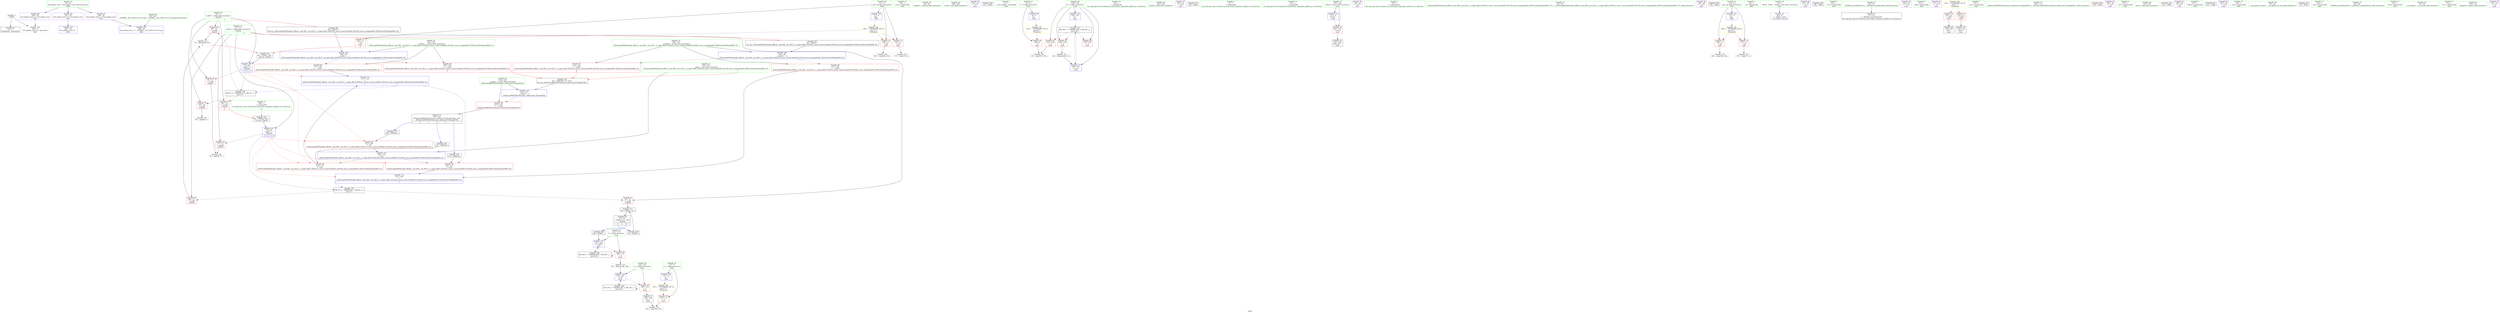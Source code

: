 digraph "SVFG" {
	label="SVFG";

	Node0x560167ac3340 [shape=record,color=grey,label="{NodeID: 0\nNullPtr}"];
	Node0x560167ac3340 -> Node0x560167ad98a0[style=solid];
	Node0x560167ac3340 -> Node0x560167ad9ae0[style=solid];
	Node0x560167ae35e0 [shape=record,color=grey,label="{NodeID: 180\n78 = cmp(76, 77, )\n}"];
	Node0x560167ada380 [shape=record,color=red,label="{NodeID: 97\n189\<--133\n\<--s\nmain\n}"];
	Node0x560167ada380 -> Node0x560167adad30[style=solid];
	Node0x560167ad7a80 [shape=record,color=green,label="{NodeID: 14\n36\<--1\n.str.8\<--dummyObj\nGlob }"];
	Node0x560167add410 [shape=record,color=yellow,style=double,label="{NodeID: 194\n22V_1 = ENCHI(MR_22V_0)\npts\{17 \}\nFun[main]}"];
	Node0x560167add410 -> Node0x560167adc140[style=dashed];
	Node0x560167ad9ff0 [shape=record,color=blue,label="{NodeID: 111\n117\<--116\n\<--\n_ZSt4swapIiENSt9enable_ifIXsr6__and_ISt6__not_ISt15__is_tuple_likeIT_EESt21is_move_constructibleIS3_ESt18is_move_assignableIS3_EEE5valueEvE4typeERS3_SC_\n|{|<s1>3}}"];
	Node0x560167ad9ff0 -> Node0x560167adce40[style=dashed];
	Node0x560167ad9ff0:s1 -> Node0x560167ae9c50[style=dashed,color=blue];
	Node0x560167ad8880 [shape=record,color=green,label="{NodeID: 28\n65\<--66\n_Z3gcdii\<--_Z3gcdii_field_insensitive\n}"];
	Node0x560167ad94d0 [shape=record,color=green,label="{NodeID: 42\n148\<--149\nscanf\<--scanf_field_insensitive\n}"];
	Node0x560167adb140 [shape=record,color=purple,label="{NodeID: 56\n138\<--20\n\<--.str.1\nmain\n}"];
	Node0x560167af8dc0 [shape=record,color=black,label="{NodeID: 236\n172 = PHI()\n}"];
	Node0x560167adbd30 [shape=record,color=red,label="{NodeID: 70\n164\<--11\n\<--pd\nmain\n}"];
	Node0x560167adbd30 -> Node0x560167ae38e0[style=solid];
	Node0x560167adc890 [shape=record,color=red,label="{NodeID: 84\n89\<--72\n\<--y.addr\n_Z3gcdii\n}"];
	Node0x560167adc890 -> Node0x560167ae2ce0[style=solid];
	Node0x560167ad6230 [shape=record,color=green,label="{NodeID: 1\n7\<--1\n__dso_handle\<--dummyObj\nGlob }"];
	Node0x560167ae3760 [shape=record,color=grey,label="{NodeID: 181\n155 = cmp(153, 154, )\n}"];
	Node0x560167ada450 [shape=record,color=red,label="{NodeID: 98\n221\<--218\n\<--__t.addr\n_ZSt4moveIRiEONSt16remove_referenceIT_E4typeEOS2_\n}"];
	Node0x560167ada450 -> Node0x560167adaed0[style=solid];
	Node0x560167ad7b80 [shape=record,color=green,label="{NodeID: 15\n39\<--1\n\<--dummyObj\nCan only get source location for instruction, argument, global var or function.}"];
	Node0x560167ada0c0 [shape=record,color=blue,label="{NodeID: 112\n121\<--120\n\<--\n_ZSt4swapIiENSt9enable_ifIXsr6__and_ISt6__not_ISt15__is_tuple_likeIT_EESt21is_move_constructibleIS3_ESt18is_move_assignableIS3_EEE5valueEvE4typeERS3_SC_\n|{<s0>3}}"];
	Node0x560167ada0c0:s0 -> Node0x560167aea150[style=dashed,color=blue];
	Node0x560167ad8980 [shape=record,color=green,label="{NodeID: 29\n70\<--71\nx.addr\<--x.addr_field_insensitive\n_Z3gcdii\n|{|<s5>3}}"];
	Node0x560167ad8980 -> Node0x560167adc3b0[style=solid];
	Node0x560167ad8980 -> Node0x560167adc480[style=solid];
	Node0x560167ad8980 -> Node0x560167adc550[style=solid];
	Node0x560167ad8980 -> Node0x560167adc620[style=solid];
	Node0x560167ad8980 -> Node0x560167ad9be0[style=solid];
	Node0x560167ad8980:s5 -> Node0x560167af98e0[style=solid,color=red];
	Node0x560167ad95d0 [shape=record,color=green,label="{NodeID: 43\n162\<--163\nprintf\<--printf_field_insensitive\n}"];
	Node0x560167adb210 [shape=record,color=purple,label="{NodeID: 57\n143\<--23\n\<--.str.2\nmain\n}"];
	Node0x560167af8e90 [shape=record,color=black,label="{NodeID: 237\n181 = PHI()\n}"];
	Node0x560167adbe00 [shape=record,color=red,label="{NodeID: 71\n174\<--11\n\<--pd\nmain\n}"];
	Node0x560167adbe00 -> Node0x560167ae32e0[style=solid];
	Node0x560167adc960 [shape=record,color=red,label="{NodeID: 85\n108\<--100\n\<--__a.addr\n_ZSt4swapIiENSt9enable_ifIXsr6__and_ISt6__not_ISt15__is_tuple_likeIT_EESt21is_move_constructibleIS3_ESt18is_move_assignableIS3_EEE5valueEvE4typeERS3_SC_\n|{<s0>5}}"];
	Node0x560167adc960:s0 -> Node0x560167af9690[style=solid,color=red];
	Node0x560167ad48d0 [shape=record,color=green,label="{NodeID: 2\n9\<--1\n\<--dummyObj\nCan only get source location for instruction, argument, global var or function.}"];
	Node0x560167ae38e0 [shape=record,color=grey,label="{NodeID: 182\n165 = cmp(164, 166, )\n}"];
	Node0x560167ada520 [shape=record,color=blue,label="{NodeID: 99\n8\<--9\nT\<--\nGlob }"];
	Node0x560167ada520 -> Node0x5601679c9010[style=dashed];
	Node0x560167ad7c80 [shape=record,color=green,label="{NodeID: 16\n151\<--1\n\<--dummyObj\nCan only get source location for instruction, argument, global var or function.}"];
	Node0x560167ada190 [shape=record,color=blue,label="{NodeID: 113\n127\<--9\nretval\<--\nmain\n}"];
	Node0x560167ada190 -> Node0x560167adcf10[style=dashed];
	Node0x560167ad8a50 [shape=record,color=green,label="{NodeID: 30\n72\<--73\ny.addr\<--y.addr_field_insensitive\n_Z3gcdii\n|{|<s4>3}}"];
	Node0x560167ad8a50 -> Node0x560167adc6f0[style=solid];
	Node0x560167ad8a50 -> Node0x560167adc7c0[style=solid];
	Node0x560167ad8a50 -> Node0x560167adc890[style=solid];
	Node0x560167ad8a50 -> Node0x560167ad9cb0[style=solid];
	Node0x560167ad8a50:s4 -> Node0x560167af99f0[style=solid,color=red];
	Node0x560167ad96d0 [shape=record,color=green,label="{NodeID: 44\n218\<--219\n__t.addr\<--__t.addr_field_insensitive\n_ZSt4moveIRiEONSt16remove_referenceIT_E4typeEOS2_\n}"];
	Node0x560167ad96d0 -> Node0x560167ada450[style=solid];
	Node0x560167ad96d0 -> Node0x560167adf5b0[style=solid];
	Node0x560167adb2e0 [shape=record,color=purple,label="{NodeID: 58\n144\<--25\n\<--.str.3\nmain\n}"];
	Node0x560167af8f60 [shape=record,color=black,label="{NodeID: 238\n184 = PHI(67, )\n}"];
	Node0x560167af8f60 -> Node0x560167adf340[style=solid];
	Node0x560167adbed0 [shape=record,color=red,label="{NodeID: 72\n183\<--11\n\<--pd\nmain\n|{<s0>15}}"];
	Node0x560167adbed0:s0 -> Node0x560167af92a0[style=solid,color=red];
	Node0x560167adca30 [shape=record,color=red,label="{NodeID: 86\n117\<--100\n\<--__a.addr\n_ZSt4swapIiENSt9enable_ifIXsr6__and_ISt6__not_ISt15__is_tuple_likeIT_EESt21is_move_constructibleIS3_ESt18is_move_assignableIS3_EEE5valueEvE4typeERS3_SC_\n}"];
	Node0x560167adca30 -> Node0x560167ad9ff0[style=solid];
	Node0x560167ad3b00 [shape=record,color=green,label="{NodeID: 3\n16\<--1\n\<--dummyObj\nCan only get source location for instruction, argument, global var or function.}"];
	Node0x560167ae8d50 [shape=record,color=black,label="{NodeID: 183\nMR_26V_3 = PHI(MR_26V_4, MR_26V_2, )\npts\{130 \}\n}"];
	Node0x560167ae8d50 -> Node0x560167adcfe0[style=dashed];
	Node0x560167ae8d50 -> Node0x560167add0b0[style=dashed];
	Node0x560167ae8d50 -> Node0x560167add180[style=dashed];
	Node0x560167ae8d50 -> Node0x560167adf4e0[style=dashed];
	Node0x560167ada620 [shape=record,color=blue,label="{NodeID: 100\n11\<--9\npd\<--\nGlob }"];
	Node0x560167ada620 -> Node0x560167add250[style=dashed];
	Node0x560167ad7d80 [shape=record,color=green,label="{NodeID: 17\n166\<--1\n\<--dummyObj\nCan only get source location for instruction, argument, global var or function.|{<s0>15}}"];
	Node0x560167ad7d80:s0 -> Node0x560167af9510[style=solid,color=red];
	Node0x560167adf270 [shape=record,color=blue,label="{NodeID: 114\n129\<--151\nit\<--\nmain\n}"];
	Node0x560167adf270 -> Node0x560167ae8d50[style=dashed];
	Node0x560167ad8b20 [shape=record,color=green,label="{NodeID: 31\n81\<--82\n_ZSt4swapIiENSt9enable_ifIXsr6__and_ISt6__not_ISt15__is_tuple_likeIT_EESt21is_move_constructibleIS3_ESt18is_move_assignableIS3_EEE5valueEvE4typeERS3_SC_\<--_ZSt4swapIiENSt9enable_ifIXsr6__and_ISt6__not_ISt15__is_tuple_likeIT_EESt21is_move_constructibleIS3_ESt18is_move_assignableIS3_EEE5valueEvE4typeERS3_SC__field_insensitive\n}"];
	Node0x560167ad97a0 [shape=record,color=green,label="{NodeID: 45\n40\<--223\n_GLOBAL__sub_I_ll931110_0_0.cpp\<--_GLOBAL__sub_I_ll931110_0_0.cpp_field_insensitive\n}"];
	Node0x560167ad97a0 -> Node0x560167adaa20[style=solid];
	Node0x560167adb3b0 [shape=record,color=purple,label="{NodeID: 59\n146\<--28\n\<--.str.4\nmain\n}"];
	Node0x560167af9100 [shape=record,color=black,label="{NodeID: 239\n195 = PHI()\n}"];
	Node0x560167adbfa0 [shape=record,color=red,label="{NodeID: 73\n168\<--13\n\<--pg\nmain\n}"];
	Node0x560167adbfa0 -> Node0x560167ae2fe0[style=solid];
	Node0x560167adcb00 [shape=record,color=red,label="{NodeID: 87\n114\<--102\n\<--__b.addr\n_ZSt4swapIiENSt9enable_ifIXsr6__and_ISt6__not_ISt15__is_tuple_likeIT_EESt21is_move_constructibleIS3_ESt18is_move_assignableIS3_EEE5valueEvE4typeERS3_SC_\n|{<s0>6}}"];
	Node0x560167adcb00:s0 -> Node0x560167af9690[style=solid,color=red];
	Node0x560167ad3b90 [shape=record,color=green,label="{NodeID: 4\n18\<--1\n.str\<--dummyObj\nGlob }"];
	Node0x560167ae9250 [shape=record,color=black,label="{NodeID: 184\nMR_28V_2 = PHI(MR_28V_3, MR_28V_1, )\npts\{132 \}\n}"];
	Node0x560167ae9250 -> Node0x560167adf340[style=dashed];
	Node0x560167ae9250 -> Node0x560167ae9250[style=dashed];
	Node0x560167ada720 [shape=record,color=blue,label="{NodeID: 101\n13\<--9\npg\<--\nGlob }"];
	Node0x560167ada720 -> Node0x560167add330[style=dashed];
	Node0x560167ad7e80 [shape=record,color=green,label="{NodeID: 18\n4\<--6\n_ZStL8__ioinit\<--_ZStL8__ioinit_field_insensitive\nGlob }"];
	Node0x560167ad7e80 -> Node0x560167adafa0[style=solid];
	Node0x560167adf340 [shape=record,color=blue,label="{NodeID: 115\n131\<--184\nf\<--call14\nmain\n}"];
	Node0x560167adf340 -> Node0x560167ada2b0[style=dashed];
	Node0x560167adf340 -> Node0x560167ae9250[style=dashed];
	Node0x560167ad8c20 [shape=record,color=green,label="{NodeID: 32\n100\<--101\n__a.addr\<--__a.addr_field_insensitive\n_ZSt4swapIiENSt9enable_ifIXsr6__and_ISt6__not_ISt15__is_tuple_likeIT_EESt21is_move_constructibleIS3_ESt18is_move_assignableIS3_EEE5valueEvE4typeERS3_SC_\n}"];
	Node0x560167ad8c20 -> Node0x560167adc960[style=solid];
	Node0x560167ad8c20 -> Node0x560167adca30[style=solid];
	Node0x560167ad8c20 -> Node0x560167ad9d80[style=solid];
	Node0x560167ad98a0 [shape=record,color=black,label="{NodeID: 46\n2\<--3\ndummyVal\<--dummyVal\n}"];
	Node0x560167adb480 [shape=record,color=purple,label="{NodeID: 60\n157\<--30\n\<--.str.5\nmain\n}"];
	Node0x560167af91d0 [shape=record,color=black,label="{NodeID: 240\n198 = PHI()\n}"];
	Node0x560167adc070 [shape=record,color=red,label="{NodeID: 74\n177\<--13\n\<--pg\nmain\n}"];
	Node0x560167adc070 -> Node0x560167ae3160[style=solid];
	Node0x560167ae2440 [shape=record,color=black,label="{NodeID: 171\n95 = PHI(87, 93, )\n}"];
	Node0x560167ae2440 -> Node0x560167adaac0[style=solid];
	Node0x560167adcbd0 [shape=record,color=red,label="{NodeID: 88\n121\<--102\n\<--__b.addr\n_ZSt4swapIiENSt9enable_ifIXsr6__and_ISt6__not_ISt15__is_tuple_likeIT_EESt21is_move_constructibleIS3_ESt18is_move_assignableIS3_EEE5valueEvE4typeERS3_SC_\n}"];
	Node0x560167adcbd0 -> Node0x560167ada0c0[style=solid];
	Node0x560167ad3c20 [shape=record,color=green,label="{NodeID: 5\n20\<--1\n.str.1\<--dummyObj\nGlob }"];
	Node0x560167ae9750 [shape=record,color=black,label="{NodeID: 185\nMR_30V_2 = PHI(MR_30V_3, MR_30V_1, )\npts\{134 \}\n}"];
	Node0x560167ae9750 -> Node0x560167adf410[style=dashed];
	Node0x560167ae9750 -> Node0x560167ae9750[style=dashed];
	Node0x560167ada820 [shape=record,color=blue,label="{NodeID: 102\n15\<--16\nn\<--\nGlob }"];
	Node0x560167ada820 -> Node0x560167add410[style=dashed];
	Node0x560167ad7f80 [shape=record,color=green,label="{NodeID: 19\n8\<--10\nT\<--T_field_insensitive\nGlob }"];
	Node0x560167ad7f80 -> Node0x560167adbc60[style=solid];
	Node0x560167ad7f80 -> Node0x560167ada520[style=solid];
	Node0x560167adf410 [shape=record,color=blue,label="{NodeID: 116\n133\<--187\ns\<--div\nmain\n}"];
	Node0x560167adf410 -> Node0x560167ada380[style=dashed];
	Node0x560167adf410 -> Node0x560167ae9750[style=dashed];
	Node0x560167ad8cf0 [shape=record,color=green,label="{NodeID: 33\n102\<--103\n__b.addr\<--__b.addr_field_insensitive\n_ZSt4swapIiENSt9enable_ifIXsr6__and_ISt6__not_ISt15__is_tuple_likeIT_EESt21is_move_constructibleIS3_ESt18is_move_assignableIS3_EEE5valueEvE4typeERS3_SC_\n}"];
	Node0x560167ad8cf0 -> Node0x560167adcb00[style=solid];
	Node0x560167ad8cf0 -> Node0x560167adcbd0[style=solid];
	Node0x560167ad8cf0 -> Node0x560167ad9e50[style=solid];
	Node0x560167ad99a0 [shape=record,color=black,label="{NodeID: 47\n51\<--52\n\<--_ZNSt8ios_base4InitD1Ev\nCan only get source location for instruction, argument, global var or function.}"];
	Node0x560167adb550 [shape=record,color=purple,label="{NodeID: 61\n160\<--32\n\<--.str.6\nmain\n}"];
	Node0x560167af92a0 [shape=record,color=black,label="{NodeID: 241\n68 = PHI(91, 183, )\n0th arg _Z3gcdii }"];
	Node0x560167af92a0 -> Node0x560167ad9be0[style=solid];
	Node0x560167adc140 [shape=record,color=red,label="{NodeID: 75\n191\<--15\n\<--n\nmain\n}"];
	Node0x560167adc140 -> Node0x560167ae2e60[style=solid];
	Node0x560167ae29e0 [shape=record,color=grey,label="{NodeID: 172\n187 = Binary(166, 186, )\n}"];
	Node0x560167ae29e0 -> Node0x560167adf410[style=solid];
	Node0x560167adcca0 [shape=record,color=red,label="{NodeID: 89\n112\<--109\n\<--call\n_ZSt4swapIiENSt9enable_ifIXsr6__and_ISt6__not_ISt15__is_tuple_likeIT_EESt21is_move_constructibleIS3_ESt18is_move_assignableIS3_EEE5valueEvE4typeERS3_SC_\n}"];
	Node0x560167adcca0 -> Node0x560167ad9f20[style=solid];
	Node0x560167ad75c0 [shape=record,color=green,label="{NodeID: 6\n22\<--1\nstdin\<--dummyObj\nGlob }"];
	Node0x560167ae9c50 [shape=record,color=black,label="{NodeID: 186\nMR_2V_4 = PHI(MR_2V_3, MR_2V_2, )\npts\{71 \}\n}"];
	Node0x560167ae9c50 -> Node0x560167adc480[style=dashed];
	Node0x560167ae9c50 -> Node0x560167adc550[style=dashed];
	Node0x560167ae9c50 -> Node0x560167adc620[style=dashed];
	Node0x560167ada920 [shape=record,color=blue,label="{NodeID: 103\n227\<--39\nllvm.global_ctors_0\<--\nGlob }"];
	Node0x560167ad8080 [shape=record,color=green,label="{NodeID: 20\n11\<--12\npd\<--pd_field_insensitive\nGlob }"];
	Node0x560167ad8080 -> Node0x560167adbd30[style=solid];
	Node0x560167ad8080 -> Node0x560167adbe00[style=solid];
	Node0x560167ad8080 -> Node0x560167adbed0[style=solid];
	Node0x560167ad8080 -> Node0x560167ada620[style=solid];
	Node0x560167adf4e0 [shape=record,color=blue,label="{NodeID: 117\n129\<--201\nit\<--inc\nmain\n}"];
	Node0x560167adf4e0 -> Node0x560167ae8d50[style=dashed];
	Node0x560167ad8dc0 [shape=record,color=green,label="{NodeID: 34\n104\<--105\n__tmp\<--__tmp_field_insensitive\n_ZSt4swapIiENSt9enable_ifIXsr6__and_ISt6__not_ISt15__is_tuple_likeIT_EESt21is_move_constructibleIS3_ESt18is_move_assignableIS3_EEE5valueEvE4typeERS3_SC_\n|{|<s1>7}}"];
	Node0x560167ad8dc0 -> Node0x560167ad9f20[style=solid];
	Node0x560167ad8dc0:s1 -> Node0x560167af9690[style=solid,color=red];
	Node0x560167adaac0 [shape=record,color=black,label="{NodeID: 48\n67\<--95\n_Z3gcdii_ret\<--cond\n_Z3gcdii\n|{<s0>4|<s1>15}}"];
	Node0x560167adaac0:s0 -> Node0x560167af6ac0[style=solid,color=blue];
	Node0x560167adaac0:s1 -> Node0x560167af8f60[style=solid,color=blue];
	Node0x560167af6ac0 [shape=record,color=black,label="{NodeID: 228\n93 = PHI(67, )\n}"];
	Node0x560167af6ac0 -> Node0x560167ae2440[style=solid];
	Node0x560167adb620 [shape=record,color=purple,label="{NodeID: 62\n171\<--34\n\<--.str.7\nmain\n}"];
	Node0x560167af9510 [shape=record,color=black,label="{NodeID: 242\n69 = PHI(92, 166, )\n1st arg _Z3gcdii }"];
	Node0x560167af9510 -> Node0x560167ad9cb0[style=solid];
	Node0x560167adc210 [shape=record,color=red,label="{NodeID: 76\n136\<--22\n\<--stdin\nmain\n}"];
	Node0x560167adc210 -> Node0x560167adab90[style=solid];
	Node0x560167ae2b60 [shape=record,color=grey,label="{NodeID: 173\n201 = Binary(200, 151, )\n}"];
	Node0x560167ae2b60 -> Node0x560167adf4e0[style=solid];
	Node0x560167adcd70 [shape=record,color=red,label="{NodeID: 90\n116\<--115\n\<--call1\n_ZSt4swapIiENSt9enable_ifIXsr6__and_ISt6__not_ISt15__is_tuple_likeIT_EESt21is_move_constructibleIS3_ESt18is_move_assignableIS3_EEE5valueEvE4typeERS3_SC_\n}"];
	Node0x560167adcd70 -> Node0x560167ad9ff0[style=solid];
	Node0x560167ad7650 [shape=record,color=green,label="{NodeID: 7\n23\<--1\n.str.2\<--dummyObj\nGlob }"];
	Node0x560167aea150 [shape=record,color=black,label="{NodeID: 187\nMR_4V_4 = PHI(MR_4V_3, MR_4V_2, )\npts\{73 \}\n}"];
	Node0x560167aea150 -> Node0x560167adc7c0[style=dashed];
	Node0x560167aea150 -> Node0x560167adc890[style=dashed];
	Node0x560167adaa20 [shape=record,color=blue,label="{NodeID: 104\n228\<--40\nllvm.global_ctors_1\<--_GLOBAL__sub_I_ll931110_0_0.cpp\nGlob }"];
	Node0x560167ad8180 [shape=record,color=green,label="{NodeID: 21\n13\<--14\npg\<--pg_field_insensitive\nGlob }"];
	Node0x560167ad8180 -> Node0x560167adbfa0[style=solid];
	Node0x560167ad8180 -> Node0x560167adc070[style=solid];
	Node0x560167ad8180 -> Node0x560167ada720[style=solid];
	Node0x560167adf5b0 [shape=record,color=blue,label="{NodeID: 118\n218\<--217\n__t.addr\<--__t\n_ZSt4moveIRiEONSt16remove_referenceIT_E4typeEOS2_\n}"];
	Node0x560167adf5b0 -> Node0x560167ada450[style=dashed];
	Node0x560167ad8e90 [shape=record,color=green,label="{NodeID: 35\n110\<--111\n_ZSt4moveIRiEONSt16remove_referenceIT_E4typeEOS2_\<--_ZSt4moveIRiEONSt16remove_referenceIT_E4typeEOS2__field_insensitive\n}"];
	Node0x560167adab90 [shape=record,color=black,label="{NodeID: 49\n139\<--136\ncall\<--\nmain\n}"];
	Node0x560167af6b90 [shape=record,color=black,label="{NodeID: 229\n158 = PHI()\n}"];
	Node0x560167adb6f0 [shape=record,color=purple,label="{NodeID: 63\n180\<--34\n\<--.str.7\nmain\n}"];
	Node0x560167af9690 [shape=record,color=black,label="{NodeID: 243\n217 = PHI(108, 114, 104, )\n0th arg _ZSt4moveIRiEONSt16remove_referenceIT_E4typeEOS2_ }"];
	Node0x560167af9690 -> Node0x560167adf5b0[style=solid];
	Node0x560167adc2e0 [shape=record,color=red,label="{NodeID: 77\n142\<--27\n\<--stdout\nmain\n}"];
	Node0x560167adc2e0 -> Node0x560167adac60[style=solid];
	Node0x560167ae2ce0 [shape=record,color=grey,label="{NodeID: 174\n91 = Binary(89, 90, )\n|{<s0>4}}"];
	Node0x560167ae2ce0:s0 -> Node0x560167af92a0[style=solid,color=red];
	Node0x560167adce40 [shape=record,color=red,label="{NodeID: 91\n120\<--119\n\<--call2\n_ZSt4swapIiENSt9enable_ifIXsr6__and_ISt6__not_ISt15__is_tuple_likeIT_EESt21is_move_constructibleIS3_ESt18is_move_assignableIS3_EEE5valueEvE4typeERS3_SC_\n}"];
	Node0x560167adce40 -> Node0x560167ada0c0[style=solid];
	Node0x560167ad76e0 [shape=record,color=green,label="{NodeID: 8\n25\<--1\n.str.3\<--dummyObj\nGlob }"];
	Node0x560167ad9ae0 [shape=record,color=blue, style = dotted,label="{NodeID: 105\n229\<--3\nllvm.global_ctors_2\<--dummyVal\nGlob }"];
	Node0x560167ad8280 [shape=record,color=green,label="{NodeID: 22\n15\<--17\nn\<--n_field_insensitive\nGlob }"];
	Node0x560167ad8280 -> Node0x560167adc140[style=solid];
	Node0x560167ad8280 -> Node0x560167ada820[style=solid];
	Node0x560167ad8f90 [shape=record,color=green,label="{NodeID: 36\n124\<--125\nmain\<--main_field_insensitive\n}"];
	Node0x560167adac60 [shape=record,color=black,label="{NodeID: 50\n145\<--142\ncall1\<--\nmain\n}"];
	Node0x560167af6690 [shape=record,color=black,label="{NodeID: 230\n147 = PHI()\n}"];
	Node0x560167adb7c0 [shape=record,color=purple,label="{NodeID: 64\n194\<--34\n\<--.str.7\nmain\n}"];
	Node0x560167af98e0 [shape=record,color=black,label="{NodeID: 244\n98 = PHI(70, )\n0th arg _ZSt4swapIiENSt9enable_ifIXsr6__and_ISt6__not_ISt15__is_tuple_likeIT_EESt21is_move_constructibleIS3_ESt18is_move_assignableIS3_EEE5valueEvE4typeERS3_SC_ }"];
	Node0x560167af98e0 -> Node0x560167ad9d80[style=solid];
	Node0x560167adc3b0 [shape=record,color=red,label="{NodeID: 78\n76\<--70\n\<--x.addr\n_Z3gcdii\n}"];
	Node0x560167adc3b0 -> Node0x560167ae35e0[style=solid];
	Node0x560167ae2e60 [shape=record,color=grey,label="{NodeID: 175\n192 = cmp(190, 191, )\n}"];
	Node0x560167adcf10 [shape=record,color=red,label="{NodeID: 92\n204\<--127\n\<--retval\nmain\n}"];
	Node0x560167adcf10 -> Node0x560167adae00[style=solid];
	Node0x560167ad7770 [shape=record,color=green,label="{NodeID: 9\n27\<--1\nstdout\<--dummyObj\nGlob }"];
	Node0x560167ad9be0 [shape=record,color=blue,label="{NodeID: 106\n70\<--68\nx.addr\<--x\n_Z3gcdii\n|{|<s2>3|<s3>3|<s4>3}}"];
	Node0x560167ad9be0 -> Node0x560167adc3b0[style=dashed];
	Node0x560167ad9be0 -> Node0x560167ae9c50[style=dashed];
	Node0x560167ad9be0:s2 -> Node0x560167adcca0[style=dashed,color=red];
	Node0x560167ad9be0:s3 -> Node0x560167adcd70[style=dashed,color=red];
	Node0x560167ad9be0:s4 -> Node0x560167ad9ff0[style=dashed,color=red];
	Node0x560167ad8380 [shape=record,color=green,label="{NodeID: 23\n38\<--42\nllvm.global_ctors\<--llvm.global_ctors_field_insensitive\nGlob }"];
	Node0x560167ad8380 -> Node0x560167adb960[style=solid];
	Node0x560167ad8380 -> Node0x560167adba60[style=solid];
	Node0x560167ad8380 -> Node0x560167adbb60[style=solid];
	Node0x560167ad9090 [shape=record,color=green,label="{NodeID: 37\n127\<--128\nretval\<--retval_field_insensitive\nmain\n}"];
	Node0x560167ad9090 -> Node0x560167adcf10[style=solid];
	Node0x560167ad9090 -> Node0x560167ada190[style=solid];
	Node0x560167adad30 [shape=record,color=black,label="{NodeID: 51\n190\<--189\nconv\<--\nmain\n}"];
	Node0x560167adad30 -> Node0x560167ae2e60[style=solid];
	Node0x560167af87e0 [shape=record,color=black,label="{NodeID: 231\n161 = PHI()\n}"];
	Node0x560167adb890 [shape=record,color=purple,label="{NodeID: 65\n197\<--36\n\<--.str.8\nmain\n}"];
	Node0x560167af99f0 [shape=record,color=black,label="{NodeID: 245\n99 = PHI(72, )\n1st arg _ZSt4swapIiENSt9enable_ifIXsr6__and_ISt6__not_ISt15__is_tuple_likeIT_EESt21is_move_constructibleIS3_ESt18is_move_assignableIS3_EEE5valueEvE4typeERS3_SC_ }"];
	Node0x560167af99f0 -> Node0x560167ad9e50[style=solid];
	Node0x560167adc480 [shape=record,color=red,label="{NodeID: 79\n84\<--70\n\<--x.addr\n_Z3gcdii\n}"];
	Node0x560167adc480 -> Node0x560167ae3460[style=solid];
	Node0x560167ae2fe0 [shape=record,color=grey,label="{NodeID: 176\n169 = cmp(168, 166, )\n}"];
	Node0x560167adcfe0 [shape=record,color=red,label="{NodeID: 93\n153\<--129\n\<--it\nmain\n}"];
	Node0x560167adcfe0 -> Node0x560167ae3760[style=solid];
	Node0x560167ad7800 [shape=record,color=green,label="{NodeID: 10\n28\<--1\n.str.4\<--dummyObj\nGlob }"];
	Node0x56016793b880 [shape=record,color=yellow,style=double,label="{NodeID: 190\n14V_1 = ENCHI(MR_14V_0)\npts\{1 \}\nFun[main]}"];
	Node0x56016793b880 -> Node0x560167adc210[style=dashed];
	Node0x56016793b880 -> Node0x560167adc2e0[style=dashed];
	Node0x560167ad9cb0 [shape=record,color=blue,label="{NodeID: 107\n72\<--69\ny.addr\<--y\n_Z3gcdii\n|{|<s2>3|<s3>3|<s4>3|<s5>3}}"];
	Node0x560167ad9cb0 -> Node0x560167adc6f0[style=dashed];
	Node0x560167ad9cb0 -> Node0x560167aea150[style=dashed];
	Node0x560167ad9cb0:s2 -> Node0x560167adcca0[style=dashed,color=red];
	Node0x560167ad9cb0:s3 -> Node0x560167adcd70[style=dashed,color=red];
	Node0x560167ad9cb0:s4 -> Node0x560167adce40[style=dashed,color=red];
	Node0x560167ad9cb0:s5 -> Node0x560167ada0c0[style=dashed,color=red];
	Node0x560167ad8480 [shape=record,color=green,label="{NodeID: 24\n43\<--44\n__cxx_global_var_init\<--__cxx_global_var_init_field_insensitive\n}"];
	Node0x560167ad9160 [shape=record,color=green,label="{NodeID: 38\n129\<--130\nit\<--it_field_insensitive\nmain\n}"];
	Node0x560167ad9160 -> Node0x560167adcfe0[style=solid];
	Node0x560167ad9160 -> Node0x560167add0b0[style=solid];
	Node0x560167ad9160 -> Node0x560167add180[style=solid];
	Node0x560167ad9160 -> Node0x560167adf270[style=solid];
	Node0x560167ad9160 -> Node0x560167adf4e0[style=solid];
	Node0x560167adae00 [shape=record,color=black,label="{NodeID: 52\n126\<--204\nmain_ret\<--\nmain\n}"];
	Node0x560167af88b0 [shape=record,color=black,label="{NodeID: 232\n50 = PHI()\n}"];
	Node0x560167adb960 [shape=record,color=purple,label="{NodeID: 66\n227\<--38\nllvm.global_ctors_0\<--llvm.global_ctors\nGlob }"];
	Node0x560167adb960 -> Node0x560167ada920[style=solid];
	Node0x560167adc550 [shape=record,color=red,label="{NodeID: 80\n90\<--70\n\<--x.addr\n_Z3gcdii\n}"];
	Node0x560167adc550 -> Node0x560167ae2ce0[style=solid];
	Node0x560167ae3160 [shape=record,color=grey,label="{NodeID: 177\n178 = cmp(177, 9, )\n}"];
	Node0x560167add0b0 [shape=record,color=red,label="{NodeID: 94\n159\<--129\n\<--it\nmain\n}"];
	Node0x560167ad7890 [shape=record,color=green,label="{NodeID: 11\n30\<--1\n.str.5\<--dummyObj\nGlob }"];
	Node0x5601679c9010 [shape=record,color=yellow,style=double,label="{NodeID: 191\n16V_1 = ENCHI(MR_16V_0)\npts\{10 \}\nFun[main]}"];
	Node0x5601679c9010 -> Node0x560167adbc60[style=dashed];
	Node0x560167ad9d80 [shape=record,color=blue,label="{NodeID: 108\n100\<--98\n__a.addr\<--__a\n_ZSt4swapIiENSt9enable_ifIXsr6__and_ISt6__not_ISt15__is_tuple_likeIT_EESt21is_move_constructibleIS3_ESt18is_move_assignableIS3_EEE5valueEvE4typeERS3_SC_\n}"];
	Node0x560167ad9d80 -> Node0x560167adc960[style=dashed];
	Node0x560167ad9d80 -> Node0x560167adca30[style=dashed];
	Node0x560167ad8580 [shape=record,color=green,label="{NodeID: 25\n47\<--48\n_ZNSt8ios_base4InitC1Ev\<--_ZNSt8ios_base4InitC1Ev_field_insensitive\n}"];
	Node0x560167ad9230 [shape=record,color=green,label="{NodeID: 39\n131\<--132\nf\<--f_field_insensitive\nmain\n}"];
	Node0x560167ad9230 -> Node0x560167ada2b0[style=solid];
	Node0x560167ad9230 -> Node0x560167adf340[style=solid];
	Node0x560167adaed0 [shape=record,color=black,label="{NodeID: 53\n216\<--221\n_ZSt4moveIRiEONSt16remove_referenceIT_E4typeEOS2__ret\<--\n_ZSt4moveIRiEONSt16remove_referenceIT_E4typeEOS2_\n|{<s0>5|<s1>6|<s2>7}}"];
	Node0x560167adaed0:s0 -> Node0x560167af8980[style=solid,color=blue];
	Node0x560167adaed0:s1 -> Node0x560167af8b40[style=solid,color=blue];
	Node0x560167adaed0:s2 -> Node0x560167af8c80[style=solid,color=blue];
	Node0x560167af8980 [shape=record,color=black,label="{NodeID: 233\n109 = PHI(216, )\n}"];
	Node0x560167af8980 -> Node0x560167adcca0[style=solid];
	Node0x560167adba60 [shape=record,color=purple,label="{NodeID: 67\n228\<--38\nllvm.global_ctors_1\<--llvm.global_ctors\nGlob }"];
	Node0x560167adba60 -> Node0x560167adaa20[style=solid];
	Node0x560167adc620 [shape=record,color=red,label="{NodeID: 81\n92\<--70\n\<--x.addr\n_Z3gcdii\n|{<s0>4}}"];
	Node0x560167adc620:s0 -> Node0x560167af9510[style=solid,color=red];
	Node0x560167ae32e0 [shape=record,color=grey,label="{NodeID: 178\n175 = cmp(174, 9, )\n}"];
	Node0x560167add180 [shape=record,color=red,label="{NodeID: 95\n200\<--129\n\<--it\nmain\n}"];
	Node0x560167add180 -> Node0x560167ae2b60[style=solid];
	Node0x560167ad7920 [shape=record,color=green,label="{NodeID: 12\n32\<--1\n.str.6\<--dummyObj\nGlob }"];
	Node0x560167add250 [shape=record,color=yellow,style=double,label="{NodeID: 192\n18V_1 = ENCHI(MR_18V_0)\npts\{12 \}\nFun[main]}"];
	Node0x560167add250 -> Node0x560167adbd30[style=dashed];
	Node0x560167add250 -> Node0x560167adbe00[style=dashed];
	Node0x560167add250 -> Node0x560167adbed0[style=dashed];
	Node0x560167ad9e50 [shape=record,color=blue,label="{NodeID: 109\n102\<--99\n__b.addr\<--__b\n_ZSt4swapIiENSt9enable_ifIXsr6__and_ISt6__not_ISt15__is_tuple_likeIT_EESt21is_move_constructibleIS3_ESt18is_move_assignableIS3_EEE5valueEvE4typeERS3_SC_\n}"];
	Node0x560167ad9e50 -> Node0x560167adcb00[style=dashed];
	Node0x560167ad9e50 -> Node0x560167adcbd0[style=dashed];
	Node0x560167ad8680 [shape=record,color=green,label="{NodeID: 26\n53\<--54\n__cxa_atexit\<--__cxa_atexit_field_insensitive\n}"];
	Node0x560167ad9300 [shape=record,color=green,label="{NodeID: 40\n133\<--134\ns\<--s_field_insensitive\nmain\n}"];
	Node0x560167ad9300 -> Node0x560167ada380[style=solid];
	Node0x560167ad9300 -> Node0x560167adf410[style=solid];
	Node0x560167adafa0 [shape=record,color=purple,label="{NodeID: 54\n49\<--4\n\<--_ZStL8__ioinit\n__cxx_global_var_init\n}"];
	Node0x560167af8b40 [shape=record,color=black,label="{NodeID: 234\n115 = PHI(216, )\n}"];
	Node0x560167af8b40 -> Node0x560167adcd70[style=solid];
	Node0x560167adbb60 [shape=record,color=purple,label="{NodeID: 68\n229\<--38\nllvm.global_ctors_2\<--llvm.global_ctors\nGlob }"];
	Node0x560167adbb60 -> Node0x560167ad9ae0[style=solid];
	Node0x560167adc6f0 [shape=record,color=red,label="{NodeID: 82\n77\<--72\n\<--y.addr\n_Z3gcdii\n}"];
	Node0x560167adc6f0 -> Node0x560167ae35e0[style=solid];
	Node0x560167ae3460 [shape=record,color=grey,label="{NodeID: 179\n85 = cmp(84, 9, )\n}"];
	Node0x560167ada2b0 [shape=record,color=red,label="{NodeID: 96\n186\<--131\n\<--f\nmain\n}"];
	Node0x560167ada2b0 -> Node0x560167ae29e0[style=solid];
	Node0x560167ad79b0 [shape=record,color=green,label="{NodeID: 13\n34\<--1\n.str.7\<--dummyObj\nGlob }"];
	Node0x560167add330 [shape=record,color=yellow,style=double,label="{NodeID: 193\n20V_1 = ENCHI(MR_20V_0)\npts\{14 \}\nFun[main]}"];
	Node0x560167add330 -> Node0x560167adbfa0[style=dashed];
	Node0x560167add330 -> Node0x560167adc070[style=dashed];
	Node0x560167ad9f20 [shape=record,color=blue,label="{NodeID: 110\n104\<--112\n__tmp\<--\n_ZSt4swapIiENSt9enable_ifIXsr6__and_ISt6__not_ISt15__is_tuple_likeIT_EESt21is_move_constructibleIS3_ESt18is_move_assignableIS3_EEE5valueEvE4typeERS3_SC_\n}"];
	Node0x560167ad9f20 -> Node0x560167adcd70[style=dashed];
	Node0x560167ad9f20 -> Node0x560167adce40[style=dashed];
	Node0x560167ad8780 [shape=record,color=green,label="{NodeID: 27\n52\<--58\n_ZNSt8ios_base4InitD1Ev\<--_ZNSt8ios_base4InitD1Ev_field_insensitive\n}"];
	Node0x560167ad8780 -> Node0x560167ad99a0[style=solid];
	Node0x560167ad93d0 [shape=record,color=green,label="{NodeID: 41\n140\<--141\nfreopen\<--freopen_field_insensitive\n}"];
	Node0x560167adb070 [shape=record,color=purple,label="{NodeID: 55\n137\<--18\n\<--.str\nmain\n}"];
	Node0x560167af8c80 [shape=record,color=black,label="{NodeID: 235\n119 = PHI(216, )\n}"];
	Node0x560167af8c80 -> Node0x560167adce40[style=solid];
	Node0x560167adbc60 [shape=record,color=red,label="{NodeID: 69\n154\<--8\n\<--T\nmain\n}"];
	Node0x560167adbc60 -> Node0x560167ae3760[style=solid];
	Node0x560167adc7c0 [shape=record,color=red,label="{NodeID: 83\n87\<--72\n\<--y.addr\n_Z3gcdii\n}"];
	Node0x560167adc7c0 -> Node0x560167ae2440[style=solid];
}
